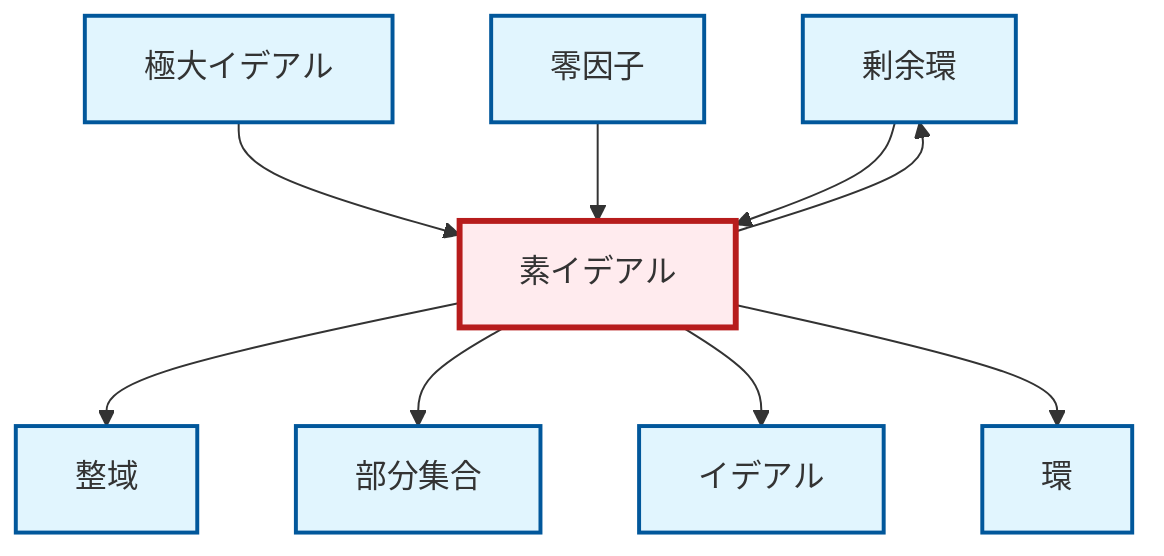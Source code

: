 graph TD
    classDef definition fill:#e1f5fe,stroke:#01579b,stroke-width:2px
    classDef theorem fill:#f3e5f5,stroke:#4a148c,stroke-width:2px
    classDef axiom fill:#fff3e0,stroke:#e65100,stroke-width:2px
    classDef example fill:#e8f5e9,stroke:#1b5e20,stroke-width:2px
    classDef current fill:#ffebee,stroke:#b71c1c,stroke-width:3px
    def-subset["部分集合"]:::definition
    def-quotient-ring["剰余環"]:::definition
    def-prime-ideal["素イデアル"]:::definition
    def-integral-domain["整域"]:::definition
    def-maximal-ideal["極大イデアル"]:::definition
    def-ideal["イデアル"]:::definition
    def-zero-divisor["零因子"]:::definition
    def-ring["環"]:::definition
    def-maximal-ideal --> def-prime-ideal
    def-prime-ideal --> def-integral-domain
    def-zero-divisor --> def-prime-ideal
    def-prime-ideal --> def-subset
    def-prime-ideal --> def-quotient-ring
    def-prime-ideal --> def-ideal
    def-prime-ideal --> def-ring
    def-quotient-ring --> def-prime-ideal
    class def-prime-ideal current